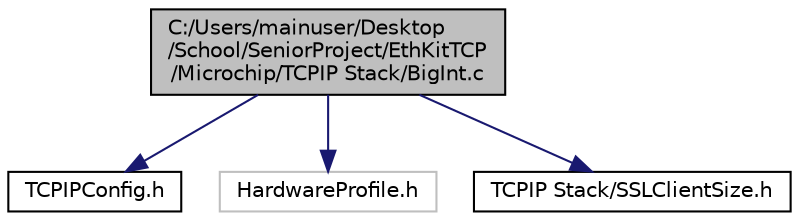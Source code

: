 digraph "C:/Users/mainuser/Desktop/School/SeniorProject/EthKitTCP/Microchip/TCPIP Stack/BigInt.c"
{
  edge [fontname="Helvetica",fontsize="10",labelfontname="Helvetica",labelfontsize="10"];
  node [fontname="Helvetica",fontsize="10",shape=record];
  Node1 [label="C:/Users/mainuser/Desktop\l/School/SeniorProject/EthKitTCP\l/Microchip/TCPIP Stack/BigInt.c",height=0.2,width=0.4,color="black", fillcolor="grey75", style="filled", fontcolor="black"];
  Node1 -> Node2 [color="midnightblue",fontsize="10",style="solid",fontname="Helvetica"];
  Node2 [label="TCPIPConfig.h",height=0.2,width=0.4,color="black", fillcolor="white", style="filled",URL="$_t_c_p_i_p_config_8h.html"];
  Node1 -> Node3 [color="midnightblue",fontsize="10",style="solid",fontname="Helvetica"];
  Node3 [label="HardwareProfile.h",height=0.2,width=0.4,color="grey75", fillcolor="white", style="filled"];
  Node1 -> Node4 [color="midnightblue",fontsize="10",style="solid",fontname="Helvetica"];
  Node4 [label="TCPIP Stack/SSLClientSize.h",height=0.2,width=0.4,color="black", fillcolor="white", style="filled",URL="$_s_s_l_client_size_8h.html"];
}
